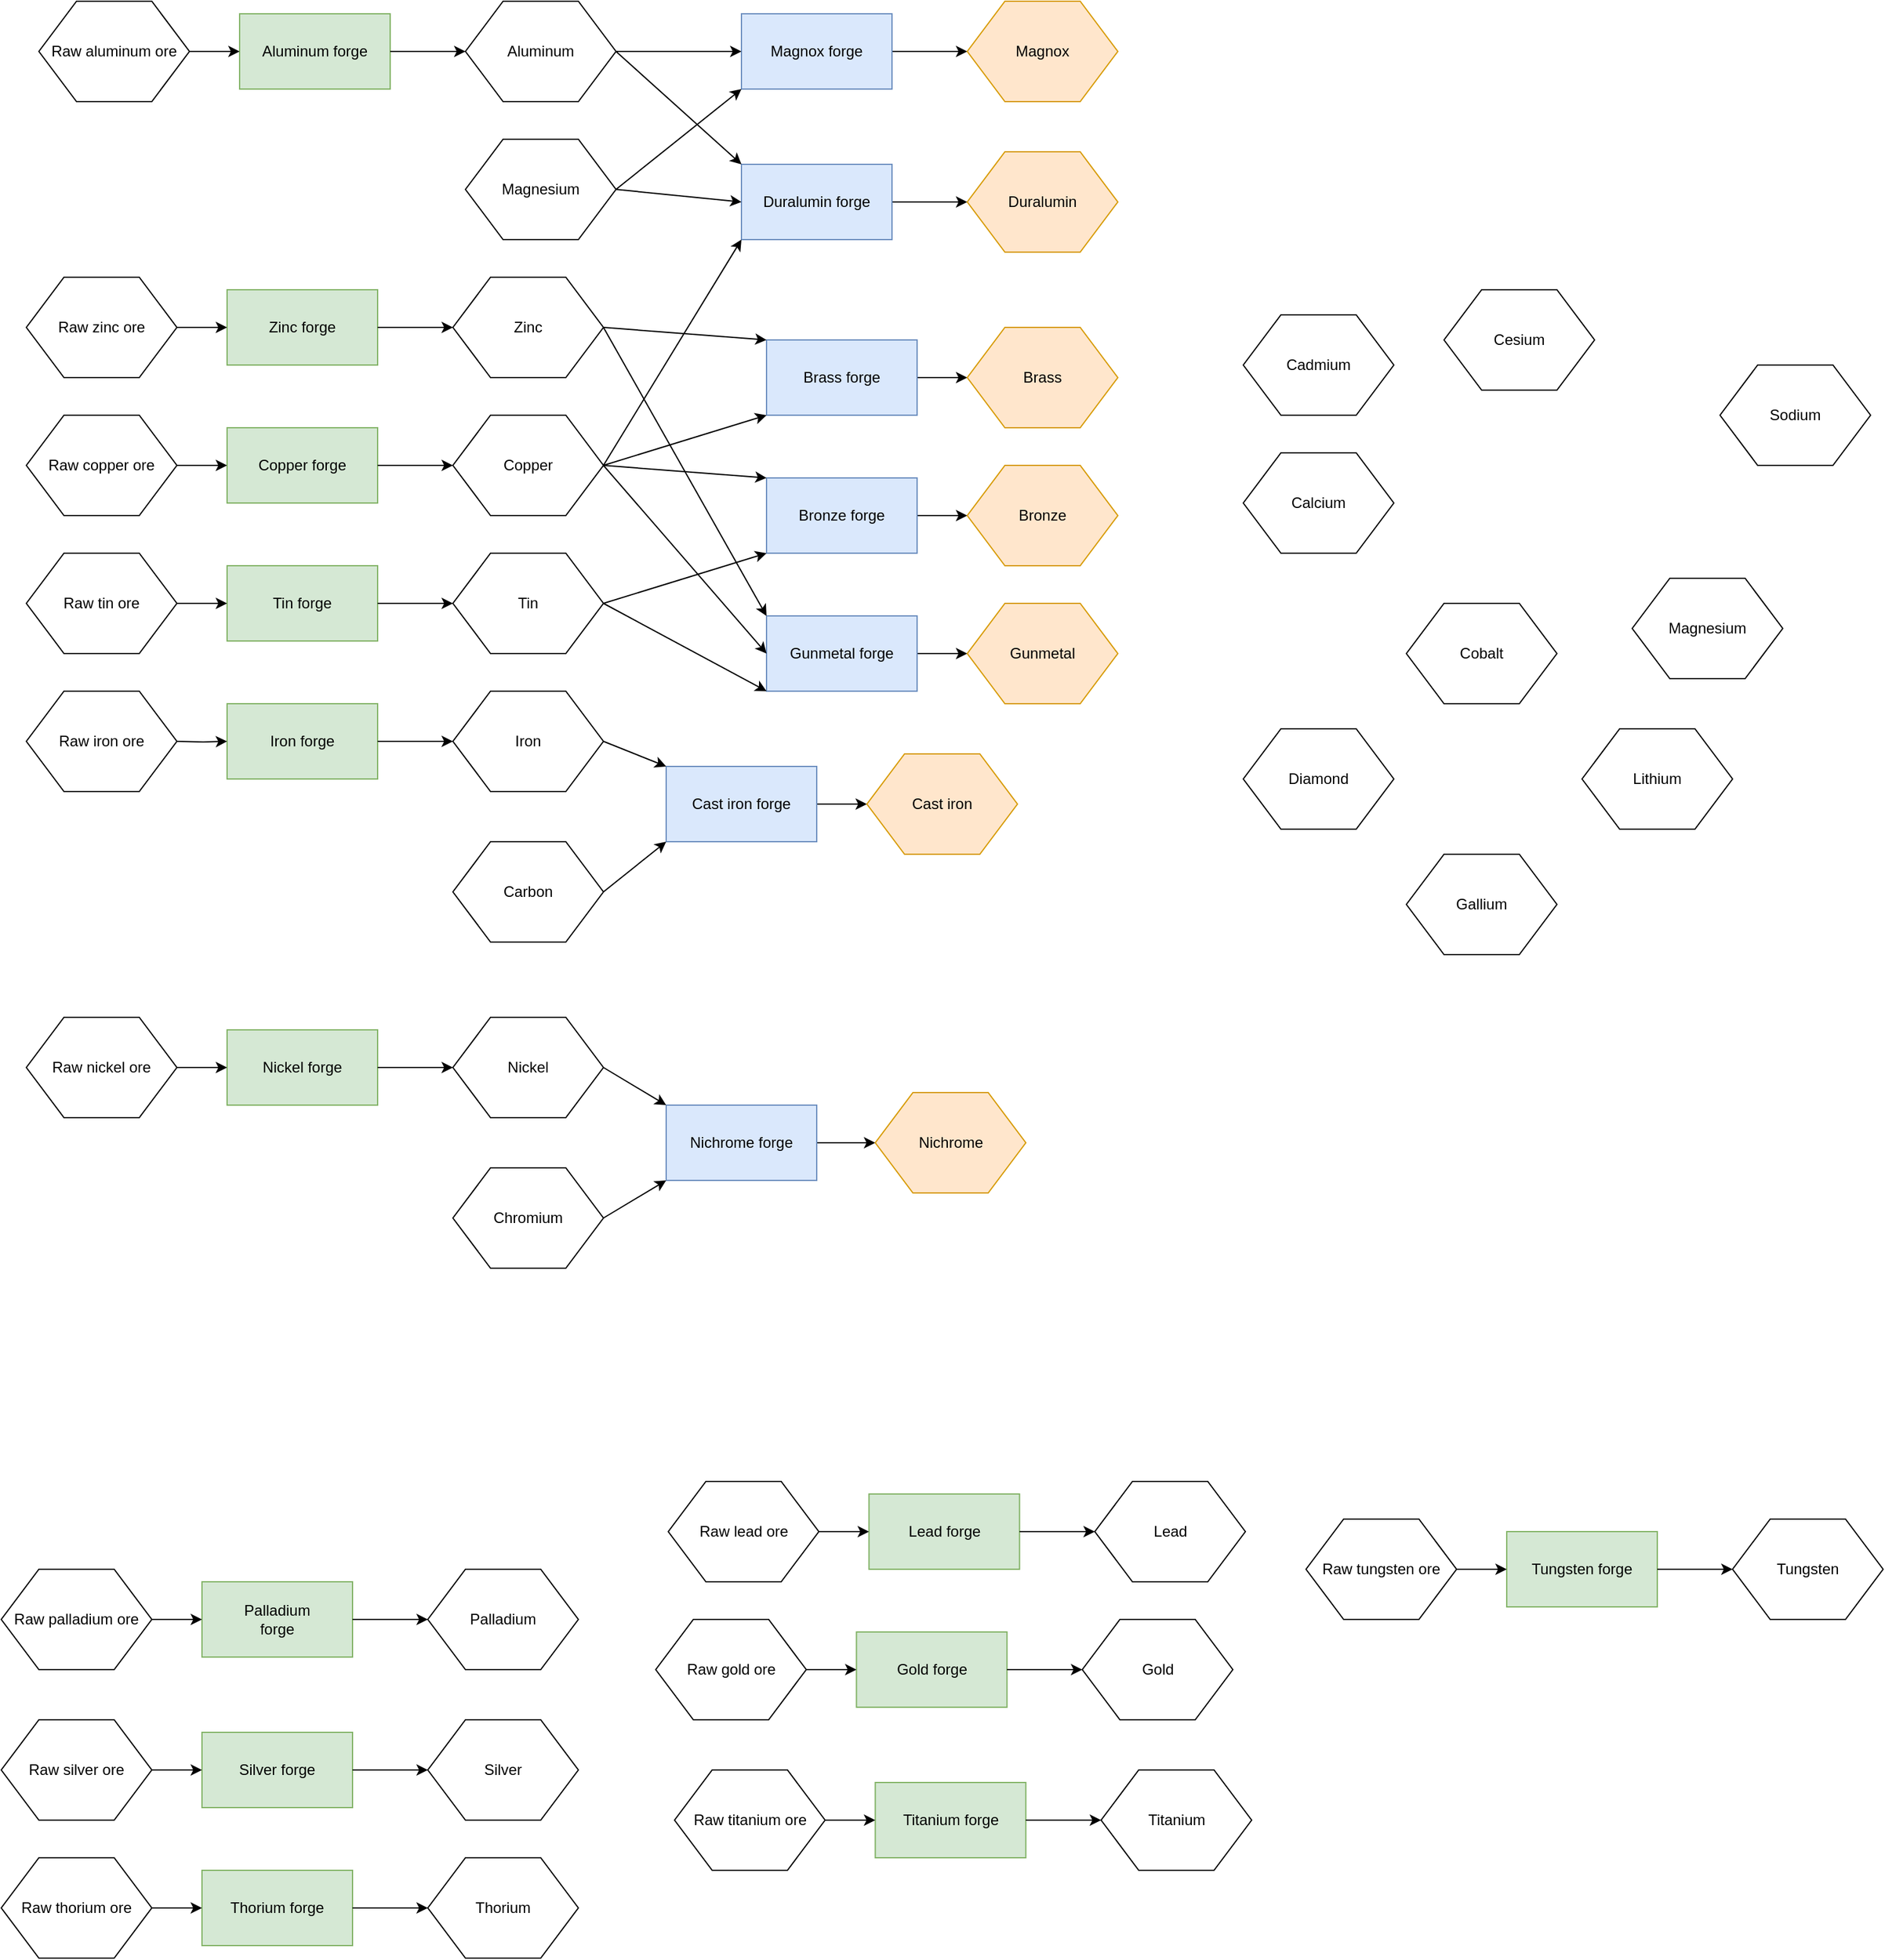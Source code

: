 <mxfile version="12.5.8" type="device"><diagram id="gcSnRRflhNOowUU9zaIb" name="Page-1"><mxGraphModel dx="2545" dy="895" grid="1" gridSize="10" guides="1" tooltips="1" connect="1" arrows="1" fold="1" page="1" pageScale="1" pageWidth="827" pageHeight="1169" math="0" shadow="0"><root><mxCell id="0"/><mxCell id="1" parent="0"/><mxCell id="hierIVxwcstgf6JqHA08-1" value="Aluminum forge" style="rounded=0;whiteSpace=wrap;html=1;fillColor=#d5e8d4;strokeColor=#82b366;" vertex="1" parent="1"><mxGeometry x="20" y="20" width="120" height="60" as="geometry"/></mxCell><mxCell id="hierIVxwcstgf6JqHA08-2" value="Aluminum" style="shape=hexagon;perimeter=hexagonPerimeter2;whiteSpace=wrap;html=1;" vertex="1" parent="1"><mxGeometry x="200" y="10" width="120" height="80" as="geometry"/></mxCell><mxCell id="hierIVxwcstgf6JqHA08-3" value="" style="endArrow=classic;html=1;exitX=1;exitY=0.5;exitDx=0;exitDy=0;entryX=0;entryY=0.5;entryDx=0;entryDy=0;" edge="1" parent="1" source="hierIVxwcstgf6JqHA08-1" target="hierIVxwcstgf6JqHA08-2"><mxGeometry width="50" height="50" relative="1" as="geometry"><mxPoint x="20" y="160" as="sourcePoint"/><mxPoint x="70" y="110" as="targetPoint"/></mxGeometry></mxCell><mxCell id="hierIVxwcstgf6JqHA08-9" value="" style="edgeStyle=orthogonalEdgeStyle;rounded=0;orthogonalLoop=1;jettySize=auto;html=1;" edge="1" parent="1" source="hierIVxwcstgf6JqHA08-4" target="hierIVxwcstgf6JqHA08-8"><mxGeometry relative="1" as="geometry"/></mxCell><mxCell id="hierIVxwcstgf6JqHA08-4" value="Magnox forge" style="rounded=0;whiteSpace=wrap;html=1;fillColor=#dae8fc;strokeColor=#6c8ebf;" vertex="1" parent="1"><mxGeometry x="420" y="20" width="120" height="60" as="geometry"/></mxCell><mxCell id="hierIVxwcstgf6JqHA08-5" value="" style="endArrow=classic;html=1;exitX=1;exitY=0.5;exitDx=0;exitDy=0;entryX=0;entryY=0.5;entryDx=0;entryDy=0;" edge="1" parent="1" source="hierIVxwcstgf6JqHA08-2" target="hierIVxwcstgf6JqHA08-4"><mxGeometry width="50" height="50" relative="1" as="geometry"><mxPoint x="150" y="60" as="sourcePoint"/><mxPoint x="210" y="60" as="targetPoint"/></mxGeometry></mxCell><mxCell id="hierIVxwcstgf6JqHA08-6" value="Magnesium" style="shape=hexagon;perimeter=hexagonPerimeter2;whiteSpace=wrap;html=1;" vertex="1" parent="1"><mxGeometry x="200" y="120" width="120" height="80" as="geometry"/></mxCell><mxCell id="hierIVxwcstgf6JqHA08-7" value="" style="endArrow=classic;html=1;exitX=1;exitY=0.5;exitDx=0;exitDy=0;entryX=0;entryY=1;entryDx=0;entryDy=0;" edge="1" parent="1" source="hierIVxwcstgf6JqHA08-6" target="hierIVxwcstgf6JqHA08-4"><mxGeometry width="50" height="50" relative="1" as="geometry"><mxPoint x="330.0" y="60" as="sourcePoint"/><mxPoint x="410.0" y="60" as="targetPoint"/></mxGeometry></mxCell><mxCell id="hierIVxwcstgf6JqHA08-8" value="Magnox" style="shape=hexagon;perimeter=hexagonPerimeter2;whiteSpace=wrap;html=1;fillColor=#ffe6cc;strokeColor=#d79b00;" vertex="1" parent="1"><mxGeometry x="600" y="10" width="120" height="80" as="geometry"/></mxCell><mxCell id="hierIVxwcstgf6JqHA08-11" value="" style="edgeStyle=orthogonalEdgeStyle;rounded=0;orthogonalLoop=1;jettySize=auto;html=1;" edge="1" parent="1" source="hierIVxwcstgf6JqHA08-10" target="hierIVxwcstgf6JqHA08-1"><mxGeometry relative="1" as="geometry"/></mxCell><mxCell id="hierIVxwcstgf6JqHA08-10" value="Raw aluminum ore" style="shape=hexagon;perimeter=hexagonPerimeter2;whiteSpace=wrap;html=1;" vertex="1" parent="1"><mxGeometry x="-140" y="10" width="120" height="80" as="geometry"/></mxCell><mxCell id="hierIVxwcstgf6JqHA08-15" value="Copper forge" style="rounded=0;whiteSpace=wrap;html=1;fillColor=#d5e8d4;strokeColor=#82b366;" vertex="1" parent="1"><mxGeometry x="10" y="350" width="120" height="60" as="geometry"/></mxCell><mxCell id="hierIVxwcstgf6JqHA08-16" value="Copper" style="shape=hexagon;perimeter=hexagonPerimeter2;whiteSpace=wrap;html=1;" vertex="1" parent="1"><mxGeometry x="190" y="340" width="120" height="80" as="geometry"/></mxCell><mxCell id="hierIVxwcstgf6JqHA08-17" value="" style="endArrow=classic;html=1;exitX=1;exitY=0.5;exitDx=0;exitDy=0;entryX=0;entryY=0.5;entryDx=0;entryDy=0;" edge="1" parent="1" source="hierIVxwcstgf6JqHA08-15" target="hierIVxwcstgf6JqHA08-16"><mxGeometry width="50" height="50" relative="1" as="geometry"><mxPoint x="10" y="490" as="sourcePoint"/><mxPoint x="60" y="440" as="targetPoint"/></mxGeometry></mxCell><mxCell id="hierIVxwcstgf6JqHA08-18" value="" style="edgeStyle=orthogonalEdgeStyle;rounded=0;orthogonalLoop=1;jettySize=auto;html=1;" edge="1" parent="1" source="hierIVxwcstgf6JqHA08-19" target="hierIVxwcstgf6JqHA08-15"><mxGeometry relative="1" as="geometry"/></mxCell><mxCell id="hierIVxwcstgf6JqHA08-19" value="Raw copper ore" style="shape=hexagon;perimeter=hexagonPerimeter2;whiteSpace=wrap;html=1;" vertex="1" parent="1"><mxGeometry x="-150" y="340" width="120" height="80" as="geometry"/></mxCell><mxCell id="hierIVxwcstgf6JqHA08-20" value="Lead forge" style="rounded=0;whiteSpace=wrap;html=1;fillColor=#d5e8d4;strokeColor=#82b366;" vertex="1" parent="1"><mxGeometry x="521.67" y="1200" width="120" height="60" as="geometry"/></mxCell><mxCell id="hierIVxwcstgf6JqHA08-21" value="Lead" style="shape=hexagon;perimeter=hexagonPerimeter2;whiteSpace=wrap;html=1;" vertex="1" parent="1"><mxGeometry x="701.67" y="1190" width="120" height="80" as="geometry"/></mxCell><mxCell id="hierIVxwcstgf6JqHA08-22" value="" style="endArrow=classic;html=1;exitX=1;exitY=0.5;exitDx=0;exitDy=0;entryX=0;entryY=0.5;entryDx=0;entryDy=0;" edge="1" parent="1" source="hierIVxwcstgf6JqHA08-20" target="hierIVxwcstgf6JqHA08-21"><mxGeometry width="50" height="50" relative="1" as="geometry"><mxPoint x="521.67" y="1340" as="sourcePoint"/><mxPoint x="571.67" y="1290" as="targetPoint"/></mxGeometry></mxCell><mxCell id="hierIVxwcstgf6JqHA08-23" value="" style="edgeStyle=orthogonalEdgeStyle;rounded=0;orthogonalLoop=1;jettySize=auto;html=1;" edge="1" parent="1" source="hierIVxwcstgf6JqHA08-24" target="hierIVxwcstgf6JqHA08-20"><mxGeometry relative="1" as="geometry"/></mxCell><mxCell id="hierIVxwcstgf6JqHA08-24" value="Raw lead ore" style="shape=hexagon;perimeter=hexagonPerimeter2;whiteSpace=wrap;html=1;" vertex="1" parent="1"><mxGeometry x="361.67" y="1190" width="120" height="80" as="geometry"/></mxCell><mxCell id="hierIVxwcstgf6JqHA08-25" value="Gold forge" style="rounded=0;whiteSpace=wrap;html=1;fillColor=#d5e8d4;strokeColor=#82b366;" vertex="1" parent="1"><mxGeometry x="511.67" y="1310" width="120" height="60" as="geometry"/></mxCell><mxCell id="hierIVxwcstgf6JqHA08-26" value="Gold" style="shape=hexagon;perimeter=hexagonPerimeter2;whiteSpace=wrap;html=1;" vertex="1" parent="1"><mxGeometry x="691.67" y="1300" width="120" height="80" as="geometry"/></mxCell><mxCell id="hierIVxwcstgf6JqHA08-27" value="" style="endArrow=classic;html=1;exitX=1;exitY=0.5;exitDx=0;exitDy=0;entryX=0;entryY=0.5;entryDx=0;entryDy=0;" edge="1" parent="1" source="hierIVxwcstgf6JqHA08-25" target="hierIVxwcstgf6JqHA08-26"><mxGeometry width="50" height="50" relative="1" as="geometry"><mxPoint x="511.67" y="1450" as="sourcePoint"/><mxPoint x="561.67" y="1400" as="targetPoint"/></mxGeometry></mxCell><mxCell id="hierIVxwcstgf6JqHA08-28" value="" style="edgeStyle=orthogonalEdgeStyle;rounded=0;orthogonalLoop=1;jettySize=auto;html=1;" edge="1" parent="1" source="hierIVxwcstgf6JqHA08-29" target="hierIVxwcstgf6JqHA08-25"><mxGeometry relative="1" as="geometry"/></mxCell><mxCell id="hierIVxwcstgf6JqHA08-29" value="Raw gold ore" style="shape=hexagon;perimeter=hexagonPerimeter2;whiteSpace=wrap;html=1;" vertex="1" parent="1"><mxGeometry x="351.67" y="1300" width="120" height="80" as="geometry"/></mxCell><mxCell id="hierIVxwcstgf6JqHA08-30" value="Iron forge" style="rounded=0;whiteSpace=wrap;html=1;fillColor=#d5e8d4;strokeColor=#82b366;" vertex="1" parent="1"><mxGeometry x="10" y="570" width="120" height="60" as="geometry"/></mxCell><mxCell id="hierIVxwcstgf6JqHA08-31" value="Iron" style="shape=hexagon;perimeter=hexagonPerimeter2;whiteSpace=wrap;html=1;" vertex="1" parent="1"><mxGeometry x="190" y="560" width="120" height="80" as="geometry"/></mxCell><mxCell id="hierIVxwcstgf6JqHA08-32" value="" style="endArrow=classic;html=1;exitX=1;exitY=0.5;exitDx=0;exitDy=0;entryX=0;entryY=0.5;entryDx=0;entryDy=0;" edge="1" parent="1" source="hierIVxwcstgf6JqHA08-30" target="hierIVxwcstgf6JqHA08-31"><mxGeometry width="50" height="50" relative="1" as="geometry"><mxPoint x="10" y="710" as="sourcePoint"/><mxPoint x="60" y="660" as="targetPoint"/></mxGeometry></mxCell><mxCell id="hierIVxwcstgf6JqHA08-33" value="" style="edgeStyle=orthogonalEdgeStyle;rounded=0;orthogonalLoop=1;jettySize=auto;html=1;" edge="1" parent="1" target="hierIVxwcstgf6JqHA08-30"><mxGeometry relative="1" as="geometry"><mxPoint x="-30" y="600" as="sourcePoint"/></mxGeometry></mxCell><mxCell id="hierIVxwcstgf6JqHA08-34" value="Raw iron ore" style="shape=hexagon;perimeter=hexagonPerimeter2;whiteSpace=wrap;html=1;" vertex="1" parent="1"><mxGeometry x="-150" y="560" width="120" height="80" as="geometry"/></mxCell><mxCell id="hierIVxwcstgf6JqHA08-35" value="Nickel forge" style="rounded=0;whiteSpace=wrap;html=1;fillColor=#d5e8d4;strokeColor=#82b366;" vertex="1" parent="1"><mxGeometry x="10" y="830" width="120" height="60" as="geometry"/></mxCell><mxCell id="hierIVxwcstgf6JqHA08-36" value="Nickel" style="shape=hexagon;perimeter=hexagonPerimeter2;whiteSpace=wrap;html=1;" vertex="1" parent="1"><mxGeometry x="190" y="820" width="120" height="80" as="geometry"/></mxCell><mxCell id="hierIVxwcstgf6JqHA08-37" value="" style="endArrow=classic;html=1;exitX=1;exitY=0.5;exitDx=0;exitDy=0;entryX=0;entryY=0.5;entryDx=0;entryDy=0;" edge="1" parent="1" source="hierIVxwcstgf6JqHA08-35" target="hierIVxwcstgf6JqHA08-36"><mxGeometry width="50" height="50" relative="1" as="geometry"><mxPoint x="-10" y="1320" as="sourcePoint"/><mxPoint x="40" y="1270" as="targetPoint"/></mxGeometry></mxCell><mxCell id="hierIVxwcstgf6JqHA08-38" value="" style="edgeStyle=orthogonalEdgeStyle;rounded=0;orthogonalLoop=1;jettySize=auto;html=1;" edge="1" parent="1" source="hierIVxwcstgf6JqHA08-39" target="hierIVxwcstgf6JqHA08-35"><mxGeometry relative="1" as="geometry"/></mxCell><mxCell id="hierIVxwcstgf6JqHA08-39" value="Raw nickel ore" style="shape=hexagon;perimeter=hexagonPerimeter2;whiteSpace=wrap;html=1;" vertex="1" parent="1"><mxGeometry x="-150" y="820" width="120" height="80" as="geometry"/></mxCell><mxCell id="hierIVxwcstgf6JqHA08-40" value="Palladium &lt;br&gt;forge" style="rounded=0;whiteSpace=wrap;html=1;fillColor=#d5e8d4;strokeColor=#82b366;" vertex="1" parent="1"><mxGeometry x="-10" y="1270" width="120" height="60" as="geometry"/></mxCell><mxCell id="hierIVxwcstgf6JqHA08-41" value="Palladium" style="shape=hexagon;perimeter=hexagonPerimeter2;whiteSpace=wrap;html=1;" vertex="1" parent="1"><mxGeometry x="170" y="1260" width="120" height="80" as="geometry"/></mxCell><mxCell id="hierIVxwcstgf6JqHA08-42" value="" style="endArrow=classic;html=1;exitX=1;exitY=0.5;exitDx=0;exitDy=0;entryX=0;entryY=0.5;entryDx=0;entryDy=0;" edge="1" parent="1" source="hierIVxwcstgf6JqHA08-40" target="hierIVxwcstgf6JqHA08-41"><mxGeometry width="50" height="50" relative="1" as="geometry"><mxPoint x="-10" y="1410" as="sourcePoint"/><mxPoint x="40" y="1360" as="targetPoint"/></mxGeometry></mxCell><mxCell id="hierIVxwcstgf6JqHA08-43" value="" style="edgeStyle=orthogonalEdgeStyle;rounded=0;orthogonalLoop=1;jettySize=auto;html=1;" edge="1" parent="1" source="hierIVxwcstgf6JqHA08-44" target="hierIVxwcstgf6JqHA08-40"><mxGeometry relative="1" as="geometry"/></mxCell><mxCell id="hierIVxwcstgf6JqHA08-44" value="Raw palladium ore" style="shape=hexagon;perimeter=hexagonPerimeter2;whiteSpace=wrap;html=1;" vertex="1" parent="1"><mxGeometry x="-170" y="1260" width="120" height="80" as="geometry"/></mxCell><mxCell id="hierIVxwcstgf6JqHA08-45" value="Silver forge" style="rounded=0;whiteSpace=wrap;html=1;fillColor=#d5e8d4;strokeColor=#82b366;" vertex="1" parent="1"><mxGeometry x="-10" y="1390" width="120" height="60" as="geometry"/></mxCell><mxCell id="hierIVxwcstgf6JqHA08-46" value="Silver" style="shape=hexagon;perimeter=hexagonPerimeter2;whiteSpace=wrap;html=1;" vertex="1" parent="1"><mxGeometry x="170" y="1380" width="120" height="80" as="geometry"/></mxCell><mxCell id="hierIVxwcstgf6JqHA08-47" value="" style="endArrow=classic;html=1;exitX=1;exitY=0.5;exitDx=0;exitDy=0;entryX=0;entryY=0.5;entryDx=0;entryDy=0;" edge="1" parent="1" source="hierIVxwcstgf6JqHA08-45" target="hierIVxwcstgf6JqHA08-46"><mxGeometry width="50" height="50" relative="1" as="geometry"><mxPoint x="-10" y="1530" as="sourcePoint"/><mxPoint x="40" y="1480" as="targetPoint"/></mxGeometry></mxCell><mxCell id="hierIVxwcstgf6JqHA08-48" value="" style="edgeStyle=orthogonalEdgeStyle;rounded=0;orthogonalLoop=1;jettySize=auto;html=1;" edge="1" parent="1" source="hierIVxwcstgf6JqHA08-49" target="hierIVxwcstgf6JqHA08-45"><mxGeometry relative="1" as="geometry"/></mxCell><mxCell id="hierIVxwcstgf6JqHA08-49" value="Raw silver ore" style="shape=hexagon;perimeter=hexagonPerimeter2;whiteSpace=wrap;html=1;" vertex="1" parent="1"><mxGeometry x="-170" y="1380" width="120" height="80" as="geometry"/></mxCell><mxCell id="hierIVxwcstgf6JqHA08-50" value="Thorium forge" style="rounded=0;whiteSpace=wrap;html=1;fillColor=#d5e8d4;strokeColor=#82b366;" vertex="1" parent="1"><mxGeometry x="-10" y="1500" width="120" height="60" as="geometry"/></mxCell><mxCell id="hierIVxwcstgf6JqHA08-51" value="Thorium" style="shape=hexagon;perimeter=hexagonPerimeter2;whiteSpace=wrap;html=1;" vertex="1" parent="1"><mxGeometry x="170" y="1490" width="120" height="80" as="geometry"/></mxCell><mxCell id="hierIVxwcstgf6JqHA08-52" value="" style="endArrow=classic;html=1;exitX=1;exitY=0.5;exitDx=0;exitDy=0;entryX=0;entryY=0.5;entryDx=0;entryDy=0;" edge="1" parent="1" source="hierIVxwcstgf6JqHA08-50" target="hierIVxwcstgf6JqHA08-51"><mxGeometry width="50" height="50" relative="1" as="geometry"><mxPoint x="-10" y="1640" as="sourcePoint"/><mxPoint x="40" y="1590" as="targetPoint"/></mxGeometry></mxCell><mxCell id="hierIVxwcstgf6JqHA08-53" value="" style="edgeStyle=orthogonalEdgeStyle;rounded=0;orthogonalLoop=1;jettySize=auto;html=1;" edge="1" parent="1" source="hierIVxwcstgf6JqHA08-54" target="hierIVxwcstgf6JqHA08-50"><mxGeometry relative="1" as="geometry"/></mxCell><mxCell id="hierIVxwcstgf6JqHA08-54" value="Raw thorium ore" style="shape=hexagon;perimeter=hexagonPerimeter2;whiteSpace=wrap;html=1;" vertex="1" parent="1"><mxGeometry x="-170" y="1490" width="120" height="80" as="geometry"/></mxCell><mxCell id="hierIVxwcstgf6JqHA08-55" value="Tin forge" style="rounded=0;whiteSpace=wrap;html=1;fillColor=#d5e8d4;strokeColor=#82b366;" vertex="1" parent="1"><mxGeometry x="10" y="460" width="120" height="60" as="geometry"/></mxCell><mxCell id="hierIVxwcstgf6JqHA08-56" value="Tin" style="shape=hexagon;perimeter=hexagonPerimeter2;whiteSpace=wrap;html=1;" vertex="1" parent="1"><mxGeometry x="190" y="450" width="120" height="80" as="geometry"/></mxCell><mxCell id="hierIVxwcstgf6JqHA08-57" value="" style="endArrow=classic;html=1;exitX=1;exitY=0.5;exitDx=0;exitDy=0;entryX=0;entryY=0.5;entryDx=0;entryDy=0;" edge="1" parent="1" source="hierIVxwcstgf6JqHA08-55" target="hierIVxwcstgf6JqHA08-56"><mxGeometry width="50" height="50" relative="1" as="geometry"><mxPoint x="10" y="600" as="sourcePoint"/><mxPoint x="60" y="550" as="targetPoint"/></mxGeometry></mxCell><mxCell id="hierIVxwcstgf6JqHA08-58" value="" style="edgeStyle=orthogonalEdgeStyle;rounded=0;orthogonalLoop=1;jettySize=auto;html=1;" edge="1" parent="1" source="hierIVxwcstgf6JqHA08-59" target="hierIVxwcstgf6JqHA08-55"><mxGeometry relative="1" as="geometry"/></mxCell><mxCell id="hierIVxwcstgf6JqHA08-59" value="Raw tin ore" style="shape=hexagon;perimeter=hexagonPerimeter2;whiteSpace=wrap;html=1;" vertex="1" parent="1"><mxGeometry x="-150" y="450" width="120" height="80" as="geometry"/></mxCell><mxCell id="hierIVxwcstgf6JqHA08-60" value="Titanium forge" style="rounded=0;whiteSpace=wrap;html=1;fillColor=#d5e8d4;strokeColor=#82b366;" vertex="1" parent="1"><mxGeometry x="526.67" y="1430" width="120" height="60" as="geometry"/></mxCell><mxCell id="hierIVxwcstgf6JqHA08-61" value="Titanium" style="shape=hexagon;perimeter=hexagonPerimeter2;whiteSpace=wrap;html=1;" vertex="1" parent="1"><mxGeometry x="706.67" y="1420" width="120" height="80" as="geometry"/></mxCell><mxCell id="hierIVxwcstgf6JqHA08-62" value="" style="endArrow=classic;html=1;exitX=1;exitY=0.5;exitDx=0;exitDy=0;entryX=0;entryY=0.5;entryDx=0;entryDy=0;" edge="1" parent="1" source="hierIVxwcstgf6JqHA08-60" target="hierIVxwcstgf6JqHA08-61"><mxGeometry width="50" height="50" relative="1" as="geometry"><mxPoint y="1500" as="sourcePoint"/><mxPoint x="50" y="1450" as="targetPoint"/></mxGeometry></mxCell><mxCell id="hierIVxwcstgf6JqHA08-63" value="" style="edgeStyle=orthogonalEdgeStyle;rounded=0;orthogonalLoop=1;jettySize=auto;html=1;" edge="1" parent="1" source="hierIVxwcstgf6JqHA08-64" target="hierIVxwcstgf6JqHA08-60"><mxGeometry relative="1" as="geometry"/></mxCell><mxCell id="hierIVxwcstgf6JqHA08-64" value="Raw titanium ore" style="shape=hexagon;perimeter=hexagonPerimeter2;whiteSpace=wrap;html=1;" vertex="1" parent="1"><mxGeometry x="366.67" y="1420" width="120" height="80" as="geometry"/></mxCell><mxCell id="hierIVxwcstgf6JqHA08-65" value="Tungsten forge" style="rounded=0;whiteSpace=wrap;html=1;fillColor=#d5e8d4;strokeColor=#82b366;" vertex="1" parent="1"><mxGeometry x="1030" y="1230" width="120" height="60" as="geometry"/></mxCell><mxCell id="hierIVxwcstgf6JqHA08-66" value="Tungsten" style="shape=hexagon;perimeter=hexagonPerimeter2;whiteSpace=wrap;html=1;" vertex="1" parent="1"><mxGeometry x="1210" y="1220" width="120" height="80" as="geometry"/></mxCell><mxCell id="hierIVxwcstgf6JqHA08-67" value="" style="endArrow=classic;html=1;exitX=1;exitY=0.5;exitDx=0;exitDy=0;entryX=0;entryY=0.5;entryDx=0;entryDy=0;" edge="1" parent="1" source="hierIVxwcstgf6JqHA08-65" target="hierIVxwcstgf6JqHA08-66"><mxGeometry width="50" height="50" relative="1" as="geometry"><mxPoint x="890" y="1170" as="sourcePoint"/><mxPoint x="940" y="1120" as="targetPoint"/></mxGeometry></mxCell><mxCell id="hierIVxwcstgf6JqHA08-68" value="" style="edgeStyle=orthogonalEdgeStyle;rounded=0;orthogonalLoop=1;jettySize=auto;html=1;" edge="1" parent="1" source="hierIVxwcstgf6JqHA08-69" target="hierIVxwcstgf6JqHA08-65"><mxGeometry relative="1" as="geometry"/></mxCell><mxCell id="hierIVxwcstgf6JqHA08-69" value="Raw tungsten ore" style="shape=hexagon;perimeter=hexagonPerimeter2;whiteSpace=wrap;html=1;" vertex="1" parent="1"><mxGeometry x="870" y="1220" width="120" height="80" as="geometry"/></mxCell><mxCell id="hierIVxwcstgf6JqHA08-70" value="Zinc forge" style="rounded=0;whiteSpace=wrap;html=1;fillColor=#d5e8d4;strokeColor=#82b366;" vertex="1" parent="1"><mxGeometry x="10" y="240" width="120" height="60" as="geometry"/></mxCell><mxCell id="hierIVxwcstgf6JqHA08-71" value="Zinc" style="shape=hexagon;perimeter=hexagonPerimeter2;whiteSpace=wrap;html=1;" vertex="1" parent="1"><mxGeometry x="190" y="230" width="120" height="80" as="geometry"/></mxCell><mxCell id="hierIVxwcstgf6JqHA08-72" value="" style="endArrow=classic;html=1;exitX=1;exitY=0.5;exitDx=0;exitDy=0;entryX=0;entryY=0.5;entryDx=0;entryDy=0;" edge="1" parent="1" source="hierIVxwcstgf6JqHA08-70" target="hierIVxwcstgf6JqHA08-71"><mxGeometry width="50" height="50" relative="1" as="geometry"><mxPoint x="10" y="380" as="sourcePoint"/><mxPoint x="60" y="330" as="targetPoint"/></mxGeometry></mxCell><mxCell id="hierIVxwcstgf6JqHA08-73" value="" style="edgeStyle=orthogonalEdgeStyle;rounded=0;orthogonalLoop=1;jettySize=auto;html=1;" edge="1" parent="1" source="hierIVxwcstgf6JqHA08-74" target="hierIVxwcstgf6JqHA08-70"><mxGeometry relative="1" as="geometry"/></mxCell><mxCell id="hierIVxwcstgf6JqHA08-74" value="Raw zinc ore" style="shape=hexagon;perimeter=hexagonPerimeter2;whiteSpace=wrap;html=1;" vertex="1" parent="1"><mxGeometry x="-150" y="230" width="120" height="80" as="geometry"/></mxCell><mxCell id="hierIVxwcstgf6JqHA08-75" value="Cadmium" style="shape=hexagon;perimeter=hexagonPerimeter2;whiteSpace=wrap;html=1;" vertex="1" parent="1"><mxGeometry x="820" y="260" width="120" height="80" as="geometry"/></mxCell><mxCell id="hierIVxwcstgf6JqHA08-76" value="Calcium" style="shape=hexagon;perimeter=hexagonPerimeter2;whiteSpace=wrap;html=1;" vertex="1" parent="1"><mxGeometry x="820" y="370" width="120" height="80" as="geometry"/></mxCell><mxCell id="hierIVxwcstgf6JqHA08-77" value="Carbon" style="shape=hexagon;perimeter=hexagonPerimeter2;whiteSpace=wrap;html=1;" vertex="1" parent="1"><mxGeometry x="190" y="680" width="120" height="80" as="geometry"/></mxCell><mxCell id="hierIVxwcstgf6JqHA08-78" value="Cesium" style="shape=hexagon;perimeter=hexagonPerimeter2;whiteSpace=wrap;html=1;" vertex="1" parent="1"><mxGeometry x="980" y="240" width="120" height="80" as="geometry"/></mxCell><mxCell id="hierIVxwcstgf6JqHA08-79" value="Chromium" style="shape=hexagon;perimeter=hexagonPerimeter2;whiteSpace=wrap;html=1;" vertex="1" parent="1"><mxGeometry x="190" y="940" width="120" height="80" as="geometry"/></mxCell><mxCell id="hierIVxwcstgf6JqHA08-80" value="Cobalt" style="shape=hexagon;perimeter=hexagonPerimeter2;whiteSpace=wrap;html=1;" vertex="1" parent="1"><mxGeometry x="950" y="490" width="120" height="80" as="geometry"/></mxCell><mxCell id="hierIVxwcstgf6JqHA08-81" value="Diamond" style="shape=hexagon;perimeter=hexagonPerimeter2;whiteSpace=wrap;html=1;" vertex="1" parent="1"><mxGeometry x="820" y="590" width="120" height="80" as="geometry"/></mxCell><mxCell id="hierIVxwcstgf6JqHA08-82" value="Gallium" style="shape=hexagon;perimeter=hexagonPerimeter2;whiteSpace=wrap;html=1;" vertex="1" parent="1"><mxGeometry x="950" y="690" width="120" height="80" as="geometry"/></mxCell><mxCell id="hierIVxwcstgf6JqHA08-83" value="Lithium" style="shape=hexagon;perimeter=hexagonPerimeter2;whiteSpace=wrap;html=1;" vertex="1" parent="1"><mxGeometry x="1090" y="590" width="120" height="80" as="geometry"/></mxCell><mxCell id="hierIVxwcstgf6JqHA08-84" value="Magnesium" style="shape=hexagon;perimeter=hexagonPerimeter2;whiteSpace=wrap;html=1;" vertex="1" parent="1"><mxGeometry x="1130" y="470" width="120" height="80" as="geometry"/></mxCell><mxCell id="hierIVxwcstgf6JqHA08-85" value="Sodium" style="shape=hexagon;perimeter=hexagonPerimeter2;whiteSpace=wrap;html=1;" vertex="1" parent="1"><mxGeometry x="1200" y="300" width="120" height="80" as="geometry"/></mxCell><mxCell id="hierIVxwcstgf6JqHA08-92" value="" style="edgeStyle=orthogonalEdgeStyle;rounded=0;orthogonalLoop=1;jettySize=auto;html=1;" edge="1" parent="1" source="hierIVxwcstgf6JqHA08-86" target="hierIVxwcstgf6JqHA08-87"><mxGeometry relative="1" as="geometry"/></mxCell><mxCell id="hierIVxwcstgf6JqHA08-86" value="Brass forge" style="rounded=0;whiteSpace=wrap;html=1;fillColor=#dae8fc;strokeColor=#6c8ebf;" vertex="1" parent="1"><mxGeometry x="440" y="280" width="120" height="60" as="geometry"/></mxCell><mxCell id="hierIVxwcstgf6JqHA08-87" value="Brass" style="shape=hexagon;perimeter=hexagonPerimeter2;whiteSpace=wrap;html=1;fillColor=#ffe6cc;strokeColor=#d79b00;" vertex="1" parent="1"><mxGeometry x="600" y="270" width="120" height="80" as="geometry"/></mxCell><mxCell id="hierIVxwcstgf6JqHA08-97" value="" style="edgeStyle=orthogonalEdgeStyle;rounded=0;orthogonalLoop=1;jettySize=auto;html=1;" edge="1" parent="1" source="hierIVxwcstgf6JqHA08-95" target="hierIVxwcstgf6JqHA08-96"><mxGeometry relative="1" as="geometry"/></mxCell><mxCell id="hierIVxwcstgf6JqHA08-95" value="Bronze forge" style="rounded=0;whiteSpace=wrap;html=1;fillColor=#dae8fc;strokeColor=#6c8ebf;" vertex="1" parent="1"><mxGeometry x="440" y="390" width="120" height="60" as="geometry"/></mxCell><mxCell id="hierIVxwcstgf6JqHA08-96" value="Bronze" style="shape=hexagon;perimeter=hexagonPerimeter2;whiteSpace=wrap;html=1;fillColor=#ffe6cc;strokeColor=#d79b00;" vertex="1" parent="1"><mxGeometry x="600" y="380" width="120" height="80" as="geometry"/></mxCell><mxCell id="hierIVxwcstgf6JqHA08-98" value="" style="endArrow=classic;html=1;exitX=1;exitY=0.5;exitDx=0;exitDy=0;entryX=0;entryY=0;entryDx=0;entryDy=0;" edge="1" parent="1" source="hierIVxwcstgf6JqHA08-16" target="hierIVxwcstgf6JqHA08-95"><mxGeometry width="50" height="50" relative="1" as="geometry"><mxPoint x="330" y="460" as="sourcePoint"/><mxPoint x="380" y="410" as="targetPoint"/></mxGeometry></mxCell><mxCell id="hierIVxwcstgf6JqHA08-99" value="" style="endArrow=classic;html=1;exitX=1;exitY=0.5;exitDx=0;exitDy=0;entryX=0;entryY=0;entryDx=0;entryDy=0;" edge="1" parent="1" source="hierIVxwcstgf6JqHA08-71" target="hierIVxwcstgf6JqHA08-86"><mxGeometry width="50" height="50" relative="1" as="geometry"><mxPoint x="320" y="290" as="sourcePoint"/><mxPoint x="370" y="240" as="targetPoint"/></mxGeometry></mxCell><mxCell id="hierIVxwcstgf6JqHA08-100" value="" style="endArrow=classic;html=1;exitX=1;exitY=0.5;exitDx=0;exitDy=0;entryX=0;entryY=1;entryDx=0;entryDy=0;" edge="1" parent="1" source="hierIVxwcstgf6JqHA08-16" target="hierIVxwcstgf6JqHA08-86"><mxGeometry width="50" height="50" relative="1" as="geometry"><mxPoint x="390" y="410" as="sourcePoint"/><mxPoint x="440" y="360" as="targetPoint"/></mxGeometry></mxCell><mxCell id="hierIVxwcstgf6JqHA08-101" value="" style="endArrow=classic;html=1;exitX=1;exitY=0.5;exitDx=0;exitDy=0;entryX=0;entryY=1;entryDx=0;entryDy=0;" edge="1" parent="1" source="hierIVxwcstgf6JqHA08-56" target="hierIVxwcstgf6JqHA08-95"><mxGeometry width="50" height="50" relative="1" as="geometry"><mxPoint x="360" y="590" as="sourcePoint"/><mxPoint x="410" y="540" as="targetPoint"/></mxGeometry></mxCell><mxCell id="hierIVxwcstgf6JqHA08-103" value="" style="edgeStyle=orthogonalEdgeStyle;rounded=0;orthogonalLoop=1;jettySize=auto;html=1;" edge="1" parent="1" source="hierIVxwcstgf6JqHA08-104" target="hierIVxwcstgf6JqHA08-105"><mxGeometry relative="1" as="geometry"/></mxCell><mxCell id="hierIVxwcstgf6JqHA08-104" value="Cast iron forge" style="rounded=0;whiteSpace=wrap;html=1;fillColor=#dae8fc;strokeColor=#6c8ebf;" vertex="1" parent="1"><mxGeometry x="360" y="620" width="120" height="60" as="geometry"/></mxCell><mxCell id="hierIVxwcstgf6JqHA08-105" value="Cast iron" style="shape=hexagon;perimeter=hexagonPerimeter2;whiteSpace=wrap;html=1;fillColor=#ffe6cc;strokeColor=#d79b00;" vertex="1" parent="1"><mxGeometry x="520" y="610" width="120" height="80" as="geometry"/></mxCell><mxCell id="hierIVxwcstgf6JqHA08-107" value="" style="endArrow=classic;html=1;entryX=0;entryY=0;entryDx=0;entryDy=0;exitX=1;exitY=0.5;exitDx=0;exitDy=0;" edge="1" parent="1" source="hierIVxwcstgf6JqHA08-31" target="hierIVxwcstgf6JqHA08-104"><mxGeometry width="50" height="50" relative="1" as="geometry"><mxPoint x="388.14" y="1260" as="sourcePoint"/><mxPoint x="438.14" y="1210" as="targetPoint"/></mxGeometry></mxCell><mxCell id="hierIVxwcstgf6JqHA08-108" value="" style="endArrow=classic;html=1;entryX=0;entryY=1;entryDx=0;entryDy=0;exitX=1;exitY=0.5;exitDx=0;exitDy=0;" edge="1" parent="1" source="hierIVxwcstgf6JqHA08-77" target="hierIVxwcstgf6JqHA08-104"><mxGeometry width="50" height="50" relative="1" as="geometry"><mxPoint x="320" y="610" as="sourcePoint"/><mxPoint x="340" y="650" as="targetPoint"/></mxGeometry></mxCell><mxCell id="hierIVxwcstgf6JqHA08-111" value="" style="edgeStyle=orthogonalEdgeStyle;rounded=0;orthogonalLoop=1;jettySize=auto;html=1;" edge="1" parent="1" source="hierIVxwcstgf6JqHA08-109" target="hierIVxwcstgf6JqHA08-110"><mxGeometry relative="1" as="geometry"/></mxCell><mxCell id="hierIVxwcstgf6JqHA08-109" value="Duralumin forge" style="rounded=0;whiteSpace=wrap;html=1;fillColor=#dae8fc;strokeColor=#6c8ebf;" vertex="1" parent="1"><mxGeometry x="420" y="140" width="120" height="60" as="geometry"/></mxCell><mxCell id="hierIVxwcstgf6JqHA08-110" value="Duralumin" style="shape=hexagon;perimeter=hexagonPerimeter2;whiteSpace=wrap;html=1;fillColor=#ffe6cc;strokeColor=#d79b00;" vertex="1" parent="1"><mxGeometry x="600" y="130" width="120" height="80" as="geometry"/></mxCell><mxCell id="hierIVxwcstgf6JqHA08-112" value="" style="endArrow=classic;html=1;exitX=1;exitY=0.5;exitDx=0;exitDy=0;entryX=0;entryY=0;entryDx=0;entryDy=0;" edge="1" parent="1" source="hierIVxwcstgf6JqHA08-2" target="hierIVxwcstgf6JqHA08-109"><mxGeometry width="50" height="50" relative="1" as="geometry"><mxPoint x="330" y="230" as="sourcePoint"/><mxPoint x="380" y="180" as="targetPoint"/></mxGeometry></mxCell><mxCell id="hierIVxwcstgf6JqHA08-114" value="" style="endArrow=classic;html=1;entryX=0;entryY=0.5;entryDx=0;entryDy=0;" edge="1" parent="1" target="hierIVxwcstgf6JqHA08-109"><mxGeometry width="50" height="50" relative="1" as="geometry"><mxPoint x="320" y="160" as="sourcePoint"/><mxPoint x="410" y="200" as="targetPoint"/></mxGeometry></mxCell><mxCell id="hierIVxwcstgf6JqHA08-115" value="" style="endArrow=classic;html=1;exitX=1;exitY=0.5;exitDx=0;exitDy=0;entryX=0;entryY=1;entryDx=0;entryDy=0;" edge="1" parent="1" source="hierIVxwcstgf6JqHA08-16" target="hierIVxwcstgf6JqHA08-109"><mxGeometry width="50" height="50" relative="1" as="geometry"><mxPoint x="370" y="270" as="sourcePoint"/><mxPoint x="420" y="220" as="targetPoint"/></mxGeometry></mxCell><mxCell id="hierIVxwcstgf6JqHA08-118" value="" style="edgeStyle=orthogonalEdgeStyle;rounded=0;orthogonalLoop=1;jettySize=auto;html=1;" edge="1" parent="1" source="hierIVxwcstgf6JqHA08-119" target="hierIVxwcstgf6JqHA08-120"><mxGeometry relative="1" as="geometry"/></mxCell><mxCell id="hierIVxwcstgf6JqHA08-119" value="Gunmetal forge" style="rounded=0;whiteSpace=wrap;html=1;fillColor=#dae8fc;strokeColor=#6c8ebf;" vertex="1" parent="1"><mxGeometry x="440" y="500" width="120" height="60" as="geometry"/></mxCell><mxCell id="hierIVxwcstgf6JqHA08-120" value="Gunmetal" style="shape=hexagon;perimeter=hexagonPerimeter2;whiteSpace=wrap;html=1;fillColor=#ffe6cc;strokeColor=#d79b00;" vertex="1" parent="1"><mxGeometry x="600" y="490" width="120" height="80" as="geometry"/></mxCell><mxCell id="hierIVxwcstgf6JqHA08-121" value="" style="endArrow=classic;html=1;exitX=1;exitY=0.5;exitDx=0;exitDy=0;entryX=0;entryY=0;entryDx=0;entryDy=0;" edge="1" parent="1" source="hierIVxwcstgf6JqHA08-71" target="hierIVxwcstgf6JqHA08-119"><mxGeometry width="50" height="50" relative="1" as="geometry"><mxPoint x="680" y="430" as="sourcePoint"/><mxPoint x="730" y="380" as="targetPoint"/></mxGeometry></mxCell><mxCell id="hierIVxwcstgf6JqHA08-122" value="" style="endArrow=classic;html=1;entryX=0;entryY=0.5;entryDx=0;entryDy=0;" edge="1" parent="1" target="hierIVxwcstgf6JqHA08-119"><mxGeometry width="50" height="50" relative="1" as="geometry"><mxPoint x="310" y="380" as="sourcePoint"/><mxPoint x="740" y="370" as="targetPoint"/></mxGeometry></mxCell><mxCell id="hierIVxwcstgf6JqHA08-123" value="" style="endArrow=classic;html=1;entryX=0;entryY=1;entryDx=0;entryDy=0;" edge="1" parent="1" target="hierIVxwcstgf6JqHA08-119"><mxGeometry width="50" height="50" relative="1" as="geometry"><mxPoint x="310" y="490" as="sourcePoint"/><mxPoint x="700" y="510" as="targetPoint"/></mxGeometry></mxCell><mxCell id="hierIVxwcstgf6JqHA08-126" value="" style="edgeStyle=orthogonalEdgeStyle;rounded=0;orthogonalLoop=1;jettySize=auto;html=1;" edge="1" parent="1" source="hierIVxwcstgf6JqHA08-124" target="hierIVxwcstgf6JqHA08-125"><mxGeometry relative="1" as="geometry"/></mxCell><mxCell id="hierIVxwcstgf6JqHA08-124" value="Nichrome forge" style="rounded=0;whiteSpace=wrap;html=1;fillColor=#dae8fc;strokeColor=#6c8ebf;" vertex="1" parent="1"><mxGeometry x="360" y="890" width="120" height="60" as="geometry"/></mxCell><mxCell id="hierIVxwcstgf6JqHA08-125" value="Nichrome" style="shape=hexagon;perimeter=hexagonPerimeter2;whiteSpace=wrap;html=1;fillColor=#ffe6cc;strokeColor=#d79b00;" vertex="1" parent="1"><mxGeometry x="526.67" y="880" width="120" height="80" as="geometry"/></mxCell><mxCell id="hierIVxwcstgf6JqHA08-127" value="" style="endArrow=classic;html=1;exitX=1;exitY=0.5;exitDx=0;exitDy=0;entryX=0;entryY=0;entryDx=0;entryDy=0;" edge="1" parent="1" source="hierIVxwcstgf6JqHA08-36" target="hierIVxwcstgf6JqHA08-124"><mxGeometry width="50" height="50" relative="1" as="geometry"><mxPoint x="380" y="870" as="sourcePoint"/><mxPoint x="430" y="820" as="targetPoint"/></mxGeometry></mxCell><mxCell id="hierIVxwcstgf6JqHA08-128" value="" style="endArrow=classic;html=1;exitX=1;exitY=0.5;exitDx=0;exitDy=0;entryX=0;entryY=1;entryDx=0;entryDy=0;" edge="1" parent="1" source="hierIVxwcstgf6JqHA08-79" target="hierIVxwcstgf6JqHA08-124"><mxGeometry width="50" height="50" relative="1" as="geometry"><mxPoint x="360" y="1030" as="sourcePoint"/><mxPoint x="410" y="980" as="targetPoint"/></mxGeometry></mxCell></root></mxGraphModel></diagram></mxfile>